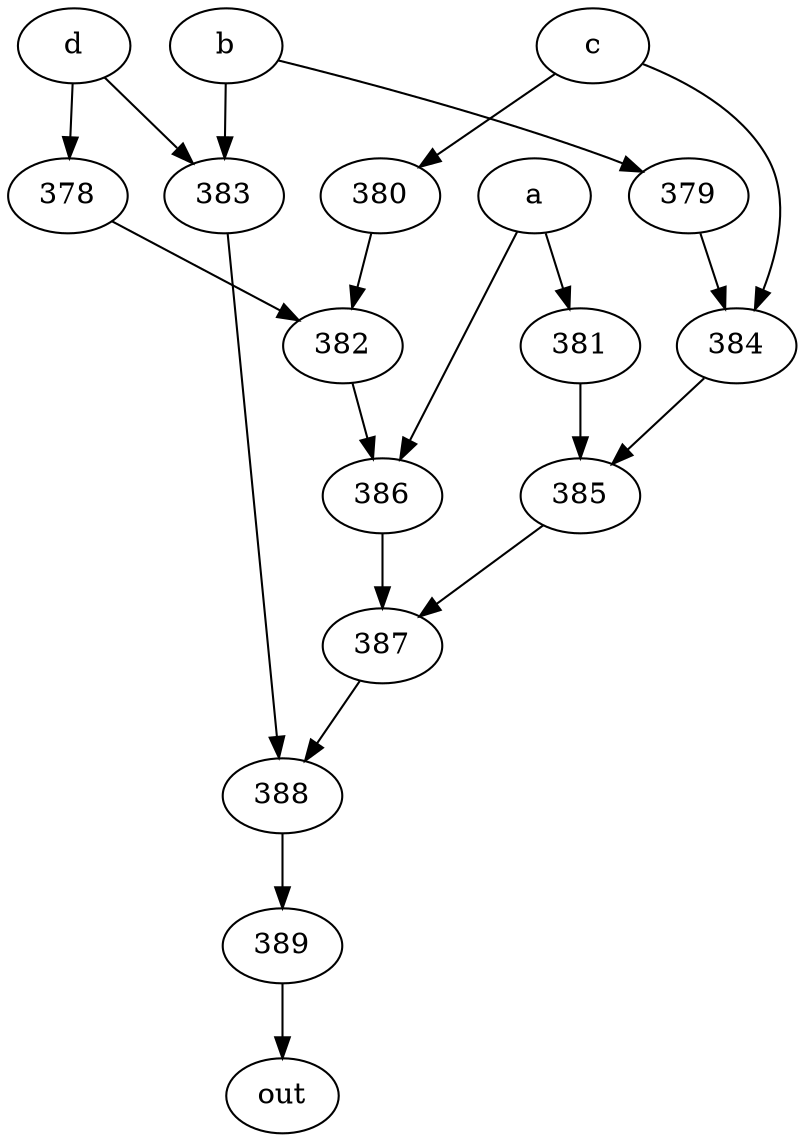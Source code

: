 strict digraph "" {
	389 -> out;
	a -> 381;
	a -> 386;
	381 -> 385;
	386 -> 387;
	385 -> 387;
	387 -> 388;
	b -> 379;
	b -> 383;
	379 -> 384;
	383 -> 388;
	384 -> 385;
	388 -> 389;
	c -> 384;
	c -> 380;
	380 -> 382;
	382 -> 386;
	d -> 383;
	d -> 378;
	378 -> 382;
}

